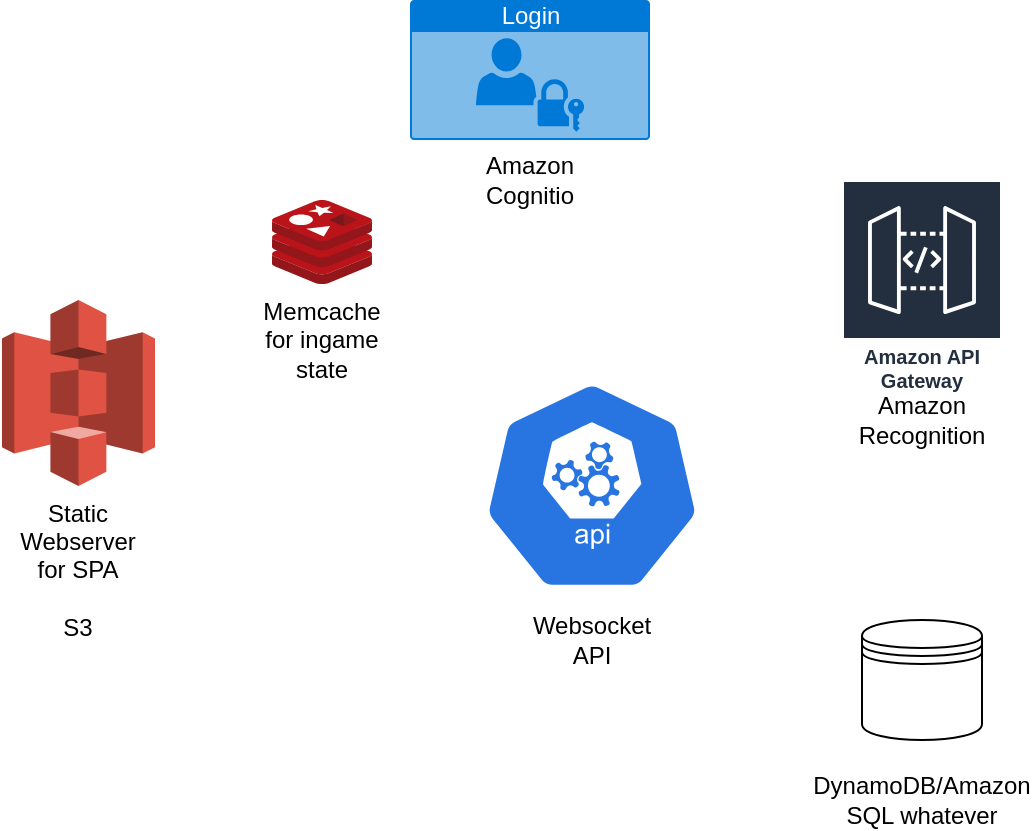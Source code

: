 <mxfile version="13.1.3" type="device"><diagram id="O_-sWZBCuilHpwax3IVR" name="Page-1"><mxGraphModel dx="1422" dy="794" grid="1" gridSize="10" guides="1" tooltips="1" connect="1" arrows="1" fold="1" page="1" pageScale="1" pageWidth="827" pageHeight="1169" math="0" shadow="0"><root><mxCell id="0"/><mxCell id="1" parent="0"/><mxCell id="NKYVVjnJE18O43Eyiq99-3" value="" style="shape=datastore;whiteSpace=wrap;html=1;" vertex="1" parent="1"><mxGeometry x="580" y="450" width="60" height="60" as="geometry"/></mxCell><mxCell id="NKYVVjnJE18O43Eyiq99-4" value="Amazon API Gateway" style="outlineConnect=0;fontColor=#232F3E;gradientColor=none;strokeColor=#ffffff;fillColor=#232F3E;dashed=0;verticalLabelPosition=middle;verticalAlign=bottom;align=center;html=1;whiteSpace=wrap;fontSize=10;fontStyle=1;spacing=3;shape=mxgraph.aws4.productIcon;prIcon=mxgraph.aws4.api_gateway;" vertex="1" parent="1"><mxGeometry x="570" y="230" width="80" height="110" as="geometry"/></mxCell><mxCell id="NKYVVjnJE18O43Eyiq99-7" value="Amazon Recognition&lt;br&gt;" style="text;html=1;strokeColor=none;fillColor=none;align=center;verticalAlign=middle;whiteSpace=wrap;rounded=0;" vertex="1" parent="1"><mxGeometry x="590" y="340" width="40" height="20" as="geometry"/></mxCell><mxCell id="NKYVVjnJE18O43Eyiq99-10" value="DynamoDB/Amazon SQL whatever" style="text;html=1;strokeColor=none;fillColor=none;align=center;verticalAlign=middle;whiteSpace=wrap;rounded=0;" vertex="1" parent="1"><mxGeometry x="590" y="530" width="40" height="20" as="geometry"/></mxCell><mxCell id="NKYVVjnJE18O43Eyiq99-11" value="" style="html=1;dashed=0;whitespace=wrap;fillColor=#2875E2;strokeColor=#ffffff;points=[[0.005,0.63,0],[0.1,0.2,0],[0.9,0.2,0],[0.5,0,0],[0.995,0.63,0],[0.72,0.99,0],[0.5,1,0],[0.28,0.99,0]];shape=mxgraph.kubernetes.icon;prIcon=api" vertex="1" parent="1"><mxGeometry x="390" y="330" width="110" height="105.6" as="geometry"/></mxCell><mxCell id="NKYVVjnJE18O43Eyiq99-12" value="Websocket API" style="text;html=1;strokeColor=none;fillColor=none;align=center;verticalAlign=middle;whiteSpace=wrap;rounded=0;" vertex="1" parent="1"><mxGeometry x="425" y="450" width="40" height="20" as="geometry"/></mxCell><mxCell id="NKYVVjnJE18O43Eyiq99-13" value="Login" style="html=1;strokeColor=none;fillColor=#0079D6;labelPosition=center;verticalLabelPosition=middle;verticalAlign=top;align=center;fontSize=12;outlineConnect=0;spacingTop=-6;fontColor=#FFFFFF;shape=mxgraph.sitemap.login;" vertex="1" parent="1"><mxGeometry x="354" y="140" width="120" height="70" as="geometry"/></mxCell><mxCell id="NKYVVjnJE18O43Eyiq99-14" value="Amazon Cognitio" style="text;html=1;strokeColor=none;fillColor=none;align=center;verticalAlign=middle;whiteSpace=wrap;rounded=0;" vertex="1" parent="1"><mxGeometry x="394" y="220" width="40" height="20" as="geometry"/></mxCell><mxCell id="NKYVVjnJE18O43Eyiq99-16" value="Static Webserver&lt;br&gt;for SPA&lt;br&gt;&lt;br&gt;S3" style="text;html=1;strokeColor=none;fillColor=none;align=center;verticalAlign=middle;whiteSpace=wrap;rounded=0;" vertex="1" parent="1"><mxGeometry x="170" y="420" width="36" height="10" as="geometry"/></mxCell><mxCell id="NKYVVjnJE18O43Eyiq99-24" value="" style="aspect=fixed;html=1;points=[];align=center;image;fontSize=12;image=img/lib/mscae/Cache_Redis_Product.svg;" vertex="1" parent="1"><mxGeometry x="285" y="240" width="50" height="42" as="geometry"/></mxCell><mxCell id="NKYVVjnJE18O43Eyiq99-25" value="Memcache for ingame state&lt;br&gt;" style="text;html=1;strokeColor=none;fillColor=none;align=center;verticalAlign=middle;whiteSpace=wrap;rounded=0;" vertex="1" parent="1"><mxGeometry x="290" y="300" width="40" height="20" as="geometry"/></mxCell><mxCell id="NKYVVjnJE18O43Eyiq99-30" value="" style="outlineConnect=0;dashed=0;verticalLabelPosition=bottom;verticalAlign=top;align=center;html=1;shape=mxgraph.aws3.s3;fillColor=#E05243;gradientColor=none;" vertex="1" parent="1"><mxGeometry x="150" y="290" width="76.5" height="93" as="geometry"/></mxCell></root></mxGraphModel></diagram></mxfile>